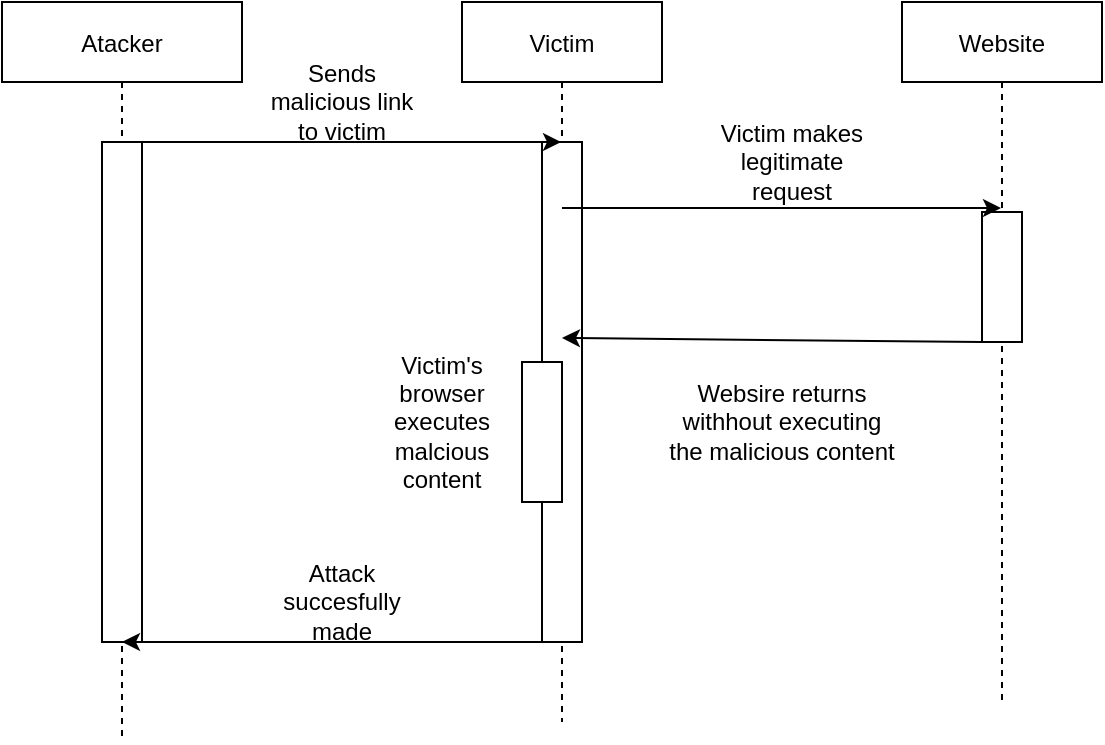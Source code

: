 <mxfile version="14.6.9" type="device"><diagram id="6iPIUOziO9B1kRIN2B6h" name="Page-1"><mxGraphModel dx="2062" dy="1066" grid="1" gridSize="10" guides="1" tooltips="1" connect="1" arrows="1" fold="1" page="1" pageScale="1" pageWidth="827" pageHeight="1169" math="0" shadow="0"><root><mxCell id="0"/><mxCell id="1" parent="0"/><mxCell id="-AyNwZkvxxq2wW_n3dbV-1" value="Atacker" style="shape=umlLifeline;perimeter=lifelinePerimeter;container=1;collapsible=0;recursiveResize=0;rounded=0;shadow=0;strokeWidth=1;" parent="1" vertex="1"><mxGeometry x="420" y="220" width="120" height="370" as="geometry"/></mxCell><mxCell id="-AyNwZkvxxq2wW_n3dbV-2" value="" style="rounded=0;whiteSpace=wrap;html=1;" parent="-AyNwZkvxxq2wW_n3dbV-1" vertex="1"><mxGeometry x="50" y="70" width="20" height="250" as="geometry"/></mxCell><mxCell id="-AyNwZkvxxq2wW_n3dbV-3" value="Website" style="shape=umlLifeline;perimeter=lifelinePerimeter;container=1;collapsible=0;recursiveResize=0;rounded=0;shadow=0;strokeWidth=1;" parent="1" vertex="1"><mxGeometry x="870" y="220" width="100" height="350" as="geometry"/></mxCell><mxCell id="7UIVYGfVgLcmBnuTDZll-7" value="" style="rounded=0;whiteSpace=wrap;html=1;" vertex="1" parent="-AyNwZkvxxq2wW_n3dbV-3"><mxGeometry x="40" y="105" width="20" height="65" as="geometry"/></mxCell><mxCell id="-AyNwZkvxxq2wW_n3dbV-4" value="Victim" style="shape=umlLifeline;perimeter=lifelinePerimeter;container=1;collapsible=0;recursiveResize=0;rounded=0;shadow=0;strokeWidth=1;" parent="1" vertex="1"><mxGeometry x="650" y="220" width="100" height="360" as="geometry"/></mxCell><mxCell id="-AyNwZkvxxq2wW_n3dbV-5" value="" style="rounded=0;whiteSpace=wrap;html=1;" parent="-AyNwZkvxxq2wW_n3dbV-4" vertex="1"><mxGeometry x="40" y="70" width="20" height="250" as="geometry"/></mxCell><mxCell id="7UIVYGfVgLcmBnuTDZll-11" value="" style="rounded=0;whiteSpace=wrap;html=1;" vertex="1" parent="-AyNwZkvxxq2wW_n3dbV-4"><mxGeometry x="30" y="180" width="20" height="70" as="geometry"/></mxCell><mxCell id="-AyNwZkvxxq2wW_n3dbV-7" value="" style="endArrow=classic;html=1;exitX=1;exitY=0;exitDx=0;exitDy=0;" parent="1" source="-AyNwZkvxxq2wW_n3dbV-2" target="-AyNwZkvxxq2wW_n3dbV-4" edge="1"><mxGeometry width="50" height="50" relative="1" as="geometry"><mxPoint x="700" y="740" as="sourcePoint"/><mxPoint x="750" y="690" as="targetPoint"/><Array as="points"><mxPoint x="540" y="290"/></Array></mxGeometry></mxCell><mxCell id="-AyNwZkvxxq2wW_n3dbV-8" value="Sends malicious link to victim" style="text;html=1;strokeColor=none;fillColor=none;align=center;verticalAlign=middle;whiteSpace=wrap;rounded=0;" parent="1" vertex="1"><mxGeometry x="550" y="260" width="80" height="20" as="geometry"/></mxCell><mxCell id="7UIVYGfVgLcmBnuTDZll-3" value="" style="endArrow=classic;html=1;" edge="1" parent="1" target="-AyNwZkvxxq2wW_n3dbV-3"><mxGeometry width="50" height="50" relative="1" as="geometry"><mxPoint x="700" y="323" as="sourcePoint"/><mxPoint x="850" y="520" as="targetPoint"/></mxGeometry></mxCell><mxCell id="7UIVYGfVgLcmBnuTDZll-4" value="Victim makes legitimate request" style="text;html=1;strokeColor=none;fillColor=none;align=center;verticalAlign=middle;whiteSpace=wrap;rounded=0;" vertex="1" parent="1"><mxGeometry x="770" y="290" width="90" height="20" as="geometry"/></mxCell><mxCell id="7UIVYGfVgLcmBnuTDZll-8" value="" style="endArrow=classic;html=1;exitX=0;exitY=1;exitDx=0;exitDy=0;" edge="1" parent="1" source="7UIVYGfVgLcmBnuTDZll-7"><mxGeometry width="50" height="50" relative="1" as="geometry"><mxPoint x="800" y="550" as="sourcePoint"/><mxPoint x="700" y="388" as="targetPoint"/></mxGeometry></mxCell><mxCell id="7UIVYGfVgLcmBnuTDZll-9" value="Websire returns withhout executing the malicious content" style="text;html=1;strokeColor=none;fillColor=none;align=center;verticalAlign=middle;whiteSpace=wrap;rounded=0;" vertex="1" parent="1"><mxGeometry x="750" y="420" width="120" height="20" as="geometry"/></mxCell><mxCell id="7UIVYGfVgLcmBnuTDZll-12" value="Victim's browser executes malcious content" style="text;html=1;strokeColor=none;fillColor=none;align=center;verticalAlign=middle;whiteSpace=wrap;rounded=0;" vertex="1" parent="1"><mxGeometry x="620" y="420" width="40" height="20" as="geometry"/></mxCell><mxCell id="7UIVYGfVgLcmBnuTDZll-14" value="" style="endArrow=classic;html=1;exitX=0.5;exitY=1;exitDx=0;exitDy=0;" edge="1" parent="1" source="-AyNwZkvxxq2wW_n3dbV-5" target="-AyNwZkvxxq2wW_n3dbV-1"><mxGeometry width="50" height="50" relative="1" as="geometry"><mxPoint x="830" y="480" as="sourcePoint"/><mxPoint x="880" y="430" as="targetPoint"/></mxGeometry></mxCell><mxCell id="7UIVYGfVgLcmBnuTDZll-15" value="Attack succesfully made" style="text;html=1;strokeColor=none;fillColor=none;align=center;verticalAlign=middle;whiteSpace=wrap;rounded=0;" vertex="1" parent="1"><mxGeometry x="570" y="510" width="40" height="20" as="geometry"/></mxCell></root></mxGraphModel></diagram></mxfile>